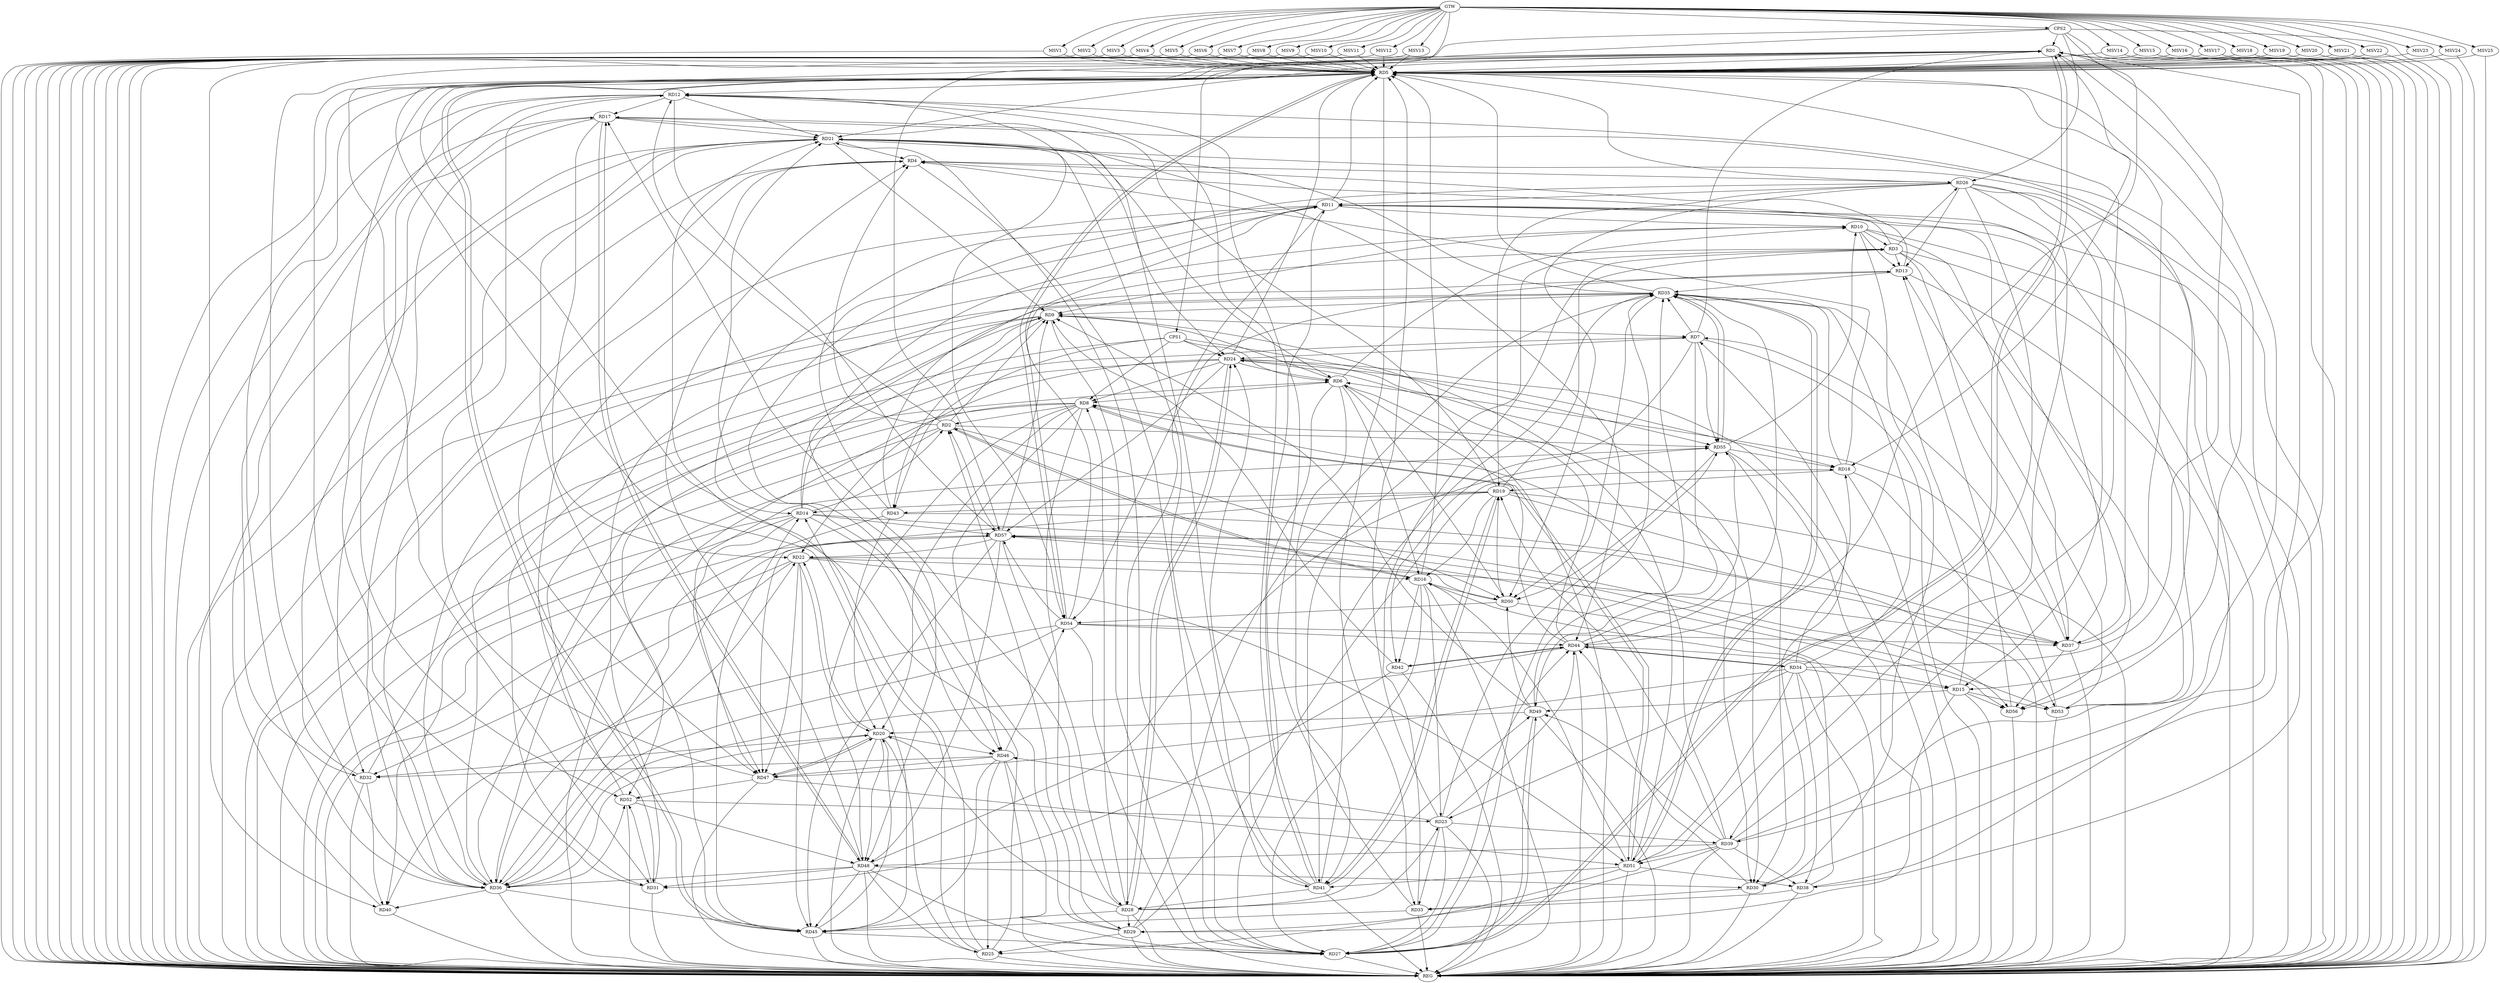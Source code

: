 strict digraph G {
  RD1 [ label="RD1" ];
  RD2 [ label="RD2" ];
  RD3 [ label="RD3" ];
  RD4 [ label="RD4" ];
  RD5 [ label="RD5" ];
  RD6 [ label="RD6" ];
  RD7 [ label="RD7" ];
  RD8 [ label="RD8" ];
  RD9 [ label="RD9" ];
  RD10 [ label="RD10" ];
  RD11 [ label="RD11" ];
  RD12 [ label="RD12" ];
  RD13 [ label="RD13" ];
  RD14 [ label="RD14" ];
  RD15 [ label="RD15" ];
  RD16 [ label="RD16" ];
  RD17 [ label="RD17" ];
  RD18 [ label="RD18" ];
  RD19 [ label="RD19" ];
  RD20 [ label="RD20" ];
  RD21 [ label="RD21" ];
  RD22 [ label="RD22" ];
  RD23 [ label="RD23" ];
  RD24 [ label="RD24" ];
  RD25 [ label="RD25" ];
  RD26 [ label="RD26" ];
  RD27 [ label="RD27" ];
  RD28 [ label="RD28" ];
  RD29 [ label="RD29" ];
  RD30 [ label="RD30" ];
  RD31 [ label="RD31" ];
  RD32 [ label="RD32" ];
  RD33 [ label="RD33" ];
  RD34 [ label="RD34" ];
  RD35 [ label="RD35" ];
  RD36 [ label="RD36" ];
  RD37 [ label="RD37" ];
  RD38 [ label="RD38" ];
  RD39 [ label="RD39" ];
  RD40 [ label="RD40" ];
  RD41 [ label="RD41" ];
  RD42 [ label="RD42" ];
  RD43 [ label="RD43" ];
  RD44 [ label="RD44" ];
  RD45 [ label="RD45" ];
  RD46 [ label="RD46" ];
  RD47 [ label="RD47" ];
  RD48 [ label="RD48" ];
  RD49 [ label="RD49" ];
  RD50 [ label="RD50" ];
  RD51 [ label="RD51" ];
  RD52 [ label="RD52" ];
  RD53 [ label="RD53" ];
  RD54 [ label="RD54" ];
  RD55 [ label="RD55" ];
  RD56 [ label="RD56" ];
  RD57 [ label="RD57" ];
  CPS1 [ label="CPS1" ];
  CPS2 [ label="CPS2" ];
  GTW [ label="GTW" ];
  REG [ label="REG" ];
  MSV1 [ label="MSV1" ];
  MSV2 [ label="MSV2" ];
  MSV3 [ label="MSV3" ];
  MSV4 [ label="MSV4" ];
  MSV5 [ label="MSV5" ];
  MSV6 [ label="MSV6" ];
  MSV7 [ label="MSV7" ];
  MSV8 [ label="MSV8" ];
  MSV9 [ label="MSV9" ];
  MSV10 [ label="MSV10" ];
  MSV11 [ label="MSV11" ];
  MSV12 [ label="MSV12" ];
  MSV13 [ label="MSV13" ];
  MSV14 [ label="MSV14" ];
  MSV15 [ label="MSV15" ];
  MSV16 [ label="MSV16" ];
  MSV17 [ label="MSV17" ];
  MSV18 [ label="MSV18" ];
  MSV19 [ label="MSV19" ];
  MSV20 [ label="MSV20" ];
  MSV21 [ label="MSV21" ];
  MSV22 [ label="MSV22" ];
  MSV23 [ label="MSV23" ];
  MSV24 [ label="MSV24" ];
  MSV25 [ label="MSV25" ];
  RD1 -> RD5;
  RD7 -> RD1;
  RD1 -> RD18;
  RD1 -> RD21;
  RD25 -> RD1;
  RD1 -> RD27;
  RD27 -> RD1;
  RD30 -> RD1;
  RD1 -> RD31;
  RD34 -> RD1;
  RD1 -> RD36;
  RD39 -> RD1;
  RD1 -> RD40;
  RD1 -> RD45;
  RD2 -> RD4;
  RD8 -> RD2;
  RD2 -> RD9;
  RD2 -> RD12;
  RD14 -> RD2;
  RD2 -> RD16;
  RD16 -> RD2;
  RD29 -> RD2;
  RD2 -> RD36;
  RD2 -> RD50;
  RD2 -> RD55;
  RD57 -> RD2;
  RD3 -> RD4;
  RD10 -> RD3;
  RD3 -> RD13;
  RD19 -> RD3;
  RD3 -> RD26;
  RD33 -> RD3;
  RD3 -> RD37;
  RD3 -> RD41;
  RD43 -> RD3;
  RD3 -> RD53;
  RD13 -> RD4;
  RD18 -> RD4;
  RD21 -> RD4;
  RD4 -> RD26;
  RD4 -> RD27;
  RD36 -> RD4;
  RD4 -> RD47;
  RD48 -> RD4;
  RD11 -> RD5;
  RD5 -> RD12;
  RD16 -> RD5;
  RD23 -> RD5;
  RD24 -> RD5;
  RD26 -> RD5;
  RD31 -> RD5;
  RD5 -> RD33;
  RD35 -> RD5;
  RD36 -> RD5;
  RD37 -> RD5;
  RD5 -> RD38;
  RD39 -> RD5;
  RD5 -> RD45;
  RD45 -> RD5;
  RD5 -> RD54;
  RD54 -> RD5;
  RD6 -> RD8;
  RD6 -> RD9;
  RD6 -> RD10;
  RD6 -> RD16;
  RD21 -> RD6;
  RD24 -> RD6;
  RD6 -> RD27;
  RD32 -> RD6;
  RD6 -> RD41;
  RD44 -> RD6;
  RD6 -> RD50;
  RD53 -> RD6;
  RD9 -> RD7;
  RD7 -> RD24;
  RD34 -> RD7;
  RD7 -> RD35;
  RD36 -> RD7;
  RD37 -> RD7;
  RD7 -> RD42;
  RD7 -> RD49;
  RD7 -> RD55;
  RD8 -> RD20;
  RD24 -> RD8;
  RD28 -> RD8;
  RD8 -> RD29;
  RD8 -> RD30;
  RD8 -> RD36;
  RD39 -> RD8;
  RD8 -> RD46;
  RD8 -> RD48;
  RD8 -> RD51;
  RD51 -> RD8;
  RD10 -> RD9;
  RD14 -> RD9;
  RD21 -> RD9;
  RD9 -> RD27;
  RD9 -> RD31;
  RD35 -> RD9;
  RD42 -> RD9;
  RD9 -> RD43;
  RD49 -> RD9;
  RD51 -> RD9;
  RD52 -> RD9;
  RD57 -> RD9;
  RD11 -> RD10;
  RD10 -> RD13;
  RD10 -> RD30;
  RD36 -> RD10;
  RD10 -> RD37;
  RD55 -> RD10;
  RD11 -> RD14;
  RD26 -> RD11;
  RD11 -> RD28;
  RD11 -> RD31;
  RD37 -> RD11;
  RD41 -> RD11;
  RD43 -> RD11;
  RD11 -> RD48;
  RD11 -> RD53;
  RD54 -> RD11;
  RD11 -> RD56;
  RD12 -> RD17;
  RD12 -> RD21;
  RD12 -> RD32;
  RD33 -> RD12;
  RD38 -> RD12;
  RD41 -> RD12;
  RD47 -> RD12;
  RD12 -> RD52;
  RD12 -> RD54;
  RD12 -> RD57;
  RD26 -> RD13;
  RD31 -> RD13;
  RD13 -> RD35;
  RD53 -> RD13;
  RD13 -> RD54;
  RD56 -> RD13;
  RD19 -> RD14;
  RD25 -> RD14;
  RD14 -> RD35;
  RD14 -> RD40;
  RD45 -> RD14;
  RD14 -> RD46;
  RD14 -> RD47;
  RD14 -> RD56;
  RD14 -> RD57;
  RD21 -> RD15;
  RD26 -> RD15;
  RD15 -> RD29;
  RD34 -> RD15;
  RD15 -> RD35;
  RD44 -> RD15;
  RD15 -> RD49;
  RD15 -> RD53;
  RD15 -> RD56;
  RD19 -> RD16;
  RD22 -> RD16;
  RD16 -> RD23;
  RD16 -> RD27;
  RD38 -> RD16;
  RD16 -> RD42;
  RD16 -> RD50;
  RD51 -> RD16;
  RD19 -> RD17;
  RD17 -> RD21;
  RD17 -> RD22;
  RD28 -> RD17;
  RD32 -> RD17;
  RD17 -> RD36;
  RD17 -> RD41;
  RD17 -> RD48;
  RD48 -> RD17;
  RD17 -> RD56;
  RD18 -> RD19;
  RD24 -> RD18;
  RD29 -> RD18;
  RD30 -> RD18;
  RD18 -> RD35;
  RD18 -> RD53;
  RD55 -> RD18;
  RD26 -> RD19;
  RD19 -> RD37;
  RD39 -> RD19;
  RD19 -> RD41;
  RD41 -> RD19;
  RD19 -> RD43;
  RD19 -> RD47;
  RD50 -> RD19;
  RD20 -> RD22;
  RD22 -> RD20;
  RD20 -> RD25;
  RD28 -> RD20;
  RD20 -> RD32;
  RD36 -> RD20;
  RD43 -> RD20;
  RD45 -> RD20;
  RD20 -> RD46;
  RD20 -> RD47;
  RD47 -> RD20;
  RD20 -> RD48;
  RD49 -> RD20;
  RD21 -> RD24;
  RD25 -> RD21;
  RD27 -> RD21;
  RD29 -> RD21;
  RD21 -> RD32;
  RD35 -> RD21;
  RD40 -> RD21;
  RD41 -> RD21;
  RD21 -> RD44;
  RD21 -> RD45;
  RD24 -> RD22;
  RD22 -> RD32;
  RD36 -> RD22;
  RD22 -> RD37;
  RD22 -> RD45;
  RD22 -> RD47;
  RD22 -> RD51;
  RD57 -> RD22;
  RD23 -> RD27;
  RD28 -> RD23;
  RD23 -> RD33;
  RD34 -> RD23;
  RD23 -> RD39;
  RD23 -> RD44;
  RD23 -> RD46;
  RD52 -> RD23;
  RD23 -> RD55;
  RD24 -> RD28;
  RD28 -> RD24;
  RD24 -> RD30;
  RD41 -> RD24;
  RD44 -> RD24;
  RD24 -> RD52;
  RD24 -> RD57;
  RD29 -> RD25;
  RD46 -> RD25;
  RD48 -> RD25;
  RD51 -> RD25;
  RD26 -> RD37;
  RD26 -> RD39;
  RD26 -> RD46;
  RD26 -> RD50;
  RD26 -> RD51;
  RD27 -> RD35;
  RD27 -> RD44;
  RD45 -> RD27;
  RD46 -> RD27;
  RD48 -> RD27;
  RD27 -> RD49;
  RD49 -> RD27;
  RD28 -> RD29;
  RD41 -> RD28;
  RD28 -> RD45;
  RD28 -> RD49;
  RD57 -> RD28;
  RD29 -> RD35;
  RD39 -> RD29;
  RD30 -> RD33;
  RD30 -> RD44;
  RD48 -> RD30;
  RD55 -> RD30;
  RD42 -> RD31;
  RD48 -> RD31;
  RD31 -> RD52;
  RD32 -> RD40;
  RD46 -> RD32;
  RD38 -> RD33;
  RD33 -> RD45;
  RD34 -> RD35;
  RD34 -> RD38;
  RD34 -> RD44;
  RD44 -> RD34;
  RD34 -> RD47;
  RD34 -> RD51;
  RD41 -> RD35;
  RD44 -> RD35;
  RD49 -> RD35;
  RD35 -> RD50;
  RD35 -> RD51;
  RD51 -> RD35;
  RD35 -> RD55;
  RD55 -> RD35;
  RD36 -> RD40;
  RD43 -> RD36;
  RD44 -> RD36;
  RD36 -> RD45;
  RD48 -> RD36;
  RD36 -> RD52;
  RD54 -> RD36;
  RD36 -> RD57;
  RD54 -> RD37;
  RD37 -> RD56;
  RD37 -> RD57;
  RD39 -> RD38;
  RD51 -> RD38;
  RD39 -> RD48;
  RD39 -> RD49;
  RD39 -> RD51;
  RD54 -> RD40;
  RD51 -> RD41;
  RD42 -> RD44;
  RD44 -> RD42;
  RD54 -> RD44;
  RD44 -> RD55;
  RD46 -> RD45;
  RD48 -> RD45;
  RD57 -> RD45;
  RD46 -> RD47;
  RD46 -> RD54;
  RD47 -> RD51;
  RD47 -> RD52;
  RD55 -> RD47;
  RD52 -> RD48;
  RD48 -> RD55;
  RD57 -> RD48;
  RD49 -> RD50;
  RD50 -> RD54;
  RD55 -> RD50;
  RD50 -> RD57;
  RD57 -> RD53;
  RD54 -> RD57;
  RD57 -> RD56;
  CPS1 -> RD8;
  CPS1 -> RD6;
  CPS1 -> RD55;
  CPS1 -> RD24;
  CPS1 -> RD43;
  CPS2 -> RD39;
  CPS2 -> RD36;
  CPS2 -> RD57;
  CPS2 -> RD44;
  CPS2 -> RD26;
  CPS2 -> RD1;
  GTW -> CPS1;
  GTW -> CPS2;
  RD1 -> REG;
  RD2 -> REG;
  RD3 -> REG;
  RD4 -> REG;
  RD5 -> REG;
  RD6 -> REG;
  RD7 -> REG;
  RD8 -> REG;
  RD9 -> REG;
  RD10 -> REG;
  RD11 -> REG;
  RD12 -> REG;
  RD13 -> REG;
  RD14 -> REG;
  RD15 -> REG;
  RD16 -> REG;
  RD17 -> REG;
  RD18 -> REG;
  RD19 -> REG;
  RD20 -> REG;
  RD21 -> REG;
  RD22 -> REG;
  RD23 -> REG;
  RD24 -> REG;
  RD25 -> REG;
  RD26 -> REG;
  RD27 -> REG;
  RD28 -> REG;
  RD29 -> REG;
  RD30 -> REG;
  RD31 -> REG;
  RD32 -> REG;
  RD33 -> REG;
  RD34 -> REG;
  RD35 -> REG;
  RD36 -> REG;
  RD37 -> REG;
  RD38 -> REG;
  RD39 -> REG;
  RD40 -> REG;
  RD41 -> REG;
  RD42 -> REG;
  RD43 -> REG;
  RD44 -> REG;
  RD45 -> REG;
  RD46 -> REG;
  RD47 -> REG;
  RD48 -> REG;
  RD49 -> REG;
  RD50 -> REG;
  RD51 -> REG;
  RD52 -> REG;
  RD53 -> REG;
  RD54 -> REG;
  RD55 -> REG;
  RD56 -> REG;
  RD57 -> REG;
  CPS1 -> REG;
  CPS2 -> REG;
  MSV1 -> RD5;
  MSV2 -> RD5;
  GTW -> MSV1;
  MSV1 -> REG;
  GTW -> MSV2;
  MSV2 -> REG;
  MSV3 -> RD5;
  MSV4 -> RD5;
  MSV5 -> RD5;
  MSV6 -> RD5;
  GTW -> MSV3;
  MSV3 -> REG;
  GTW -> MSV4;
  MSV4 -> REG;
  GTW -> MSV5;
  MSV5 -> REG;
  GTW -> MSV6;
  MSV6 -> REG;
  MSV7 -> RD5;
  GTW -> MSV7;
  MSV7 -> REG;
  MSV8 -> RD5;
  MSV9 -> RD5;
  GTW -> MSV8;
  MSV8 -> REG;
  GTW -> MSV9;
  MSV9 -> REG;
  MSV10 -> RD5;
  MSV11 -> RD5;
  GTW -> MSV10;
  MSV10 -> REG;
  GTW -> MSV11;
  MSV11 -> REG;
  MSV12 -> RD5;
  MSV13 -> RD5;
  GTW -> MSV12;
  MSV12 -> REG;
  GTW -> MSV13;
  MSV13 -> REG;
  MSV14 -> RD5;
  GTW -> MSV14;
  MSV14 -> REG;
  MSV15 -> RD5;
  MSV16 -> RD5;
  GTW -> MSV15;
  MSV15 -> REG;
  GTW -> MSV16;
  MSV16 -> REG;
  MSV17 -> RD5;
  GTW -> MSV17;
  MSV17 -> REG;
  MSV18 -> RD5;
  GTW -> MSV18;
  MSV18 -> REG;
  MSV19 -> RD5;
  GTW -> MSV19;
  MSV19 -> REG;
  MSV20 -> RD5;
  GTW -> MSV20;
  MSV20 -> REG;
  MSV21 -> RD5;
  MSV22 -> RD5;
  GTW -> MSV21;
  MSV21 -> REG;
  GTW -> MSV22;
  MSV22 -> REG;
  MSV23 -> RD5;
  MSV24 -> RD5;
  MSV25 -> RD5;
  GTW -> MSV23;
  MSV23 -> REG;
  GTW -> MSV24;
  MSV24 -> REG;
  GTW -> MSV25;
  MSV25 -> REG;
}
